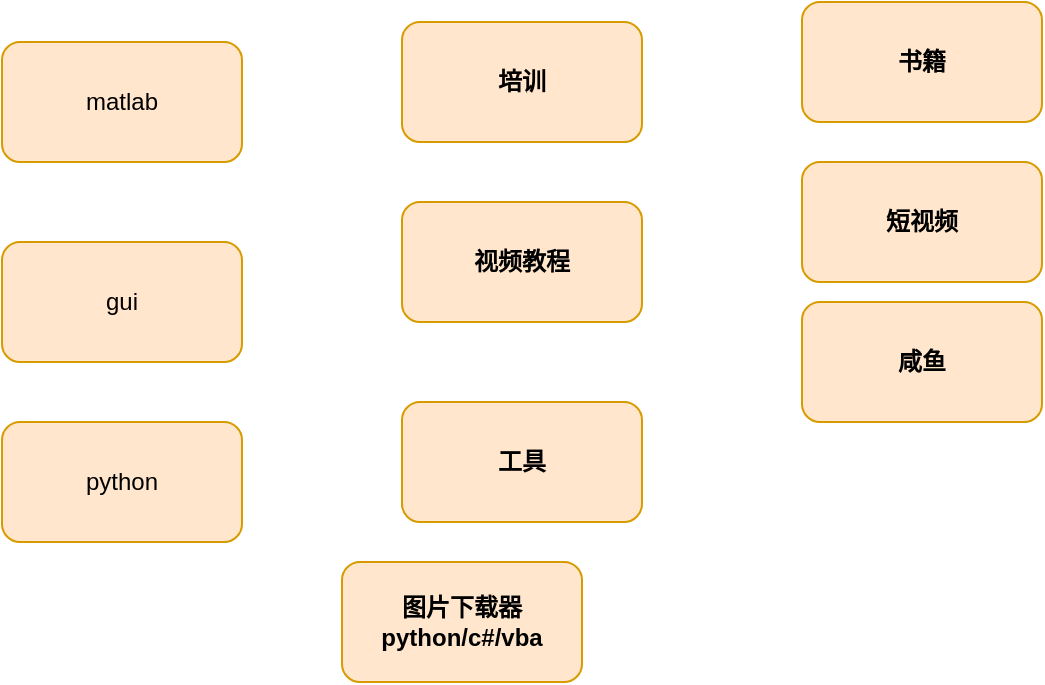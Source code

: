 <mxfile version="12.1.2" type="github" pages="1">
  <diagram id="v0aDKgJK21_tez0SBdlP" name="Page-1">
    <mxGraphModel dx="1302" dy="847" grid="1" gridSize="10" guides="1" tooltips="1" connect="1" arrows="1" fold="1" page="1" pageScale="1" pageWidth="827" pageHeight="1169" math="0" shadow="0">
      <root>
        <mxCell id="0"/>
        <mxCell id="1" parent="0"/>
        <mxCell id="4lSk_yB9vL9-ZRo8prOx-1" value="matlab" style="rounded=1;whiteSpace=wrap;html=1;fillColor=#ffe6cc;strokeColor=#d79b00;" vertex="1" parent="1">
          <mxGeometry x="90" y="220" width="120" height="60" as="geometry"/>
        </mxCell>
        <mxCell id="4lSk_yB9vL9-ZRo8prOx-2" value="gui" style="rounded=1;whiteSpace=wrap;html=1;fillColor=#ffe6cc;strokeColor=#d79b00;" vertex="1" parent="1">
          <mxGeometry x="90" y="320" width="120" height="60" as="geometry"/>
        </mxCell>
        <mxCell id="4lSk_yB9vL9-ZRo8prOx-3" value="培训" style="rounded=1;whiteSpace=wrap;html=1;fillColor=#ffe6cc;strokeColor=#d79b00;fontStyle=1" vertex="1" parent="1">
          <mxGeometry x="290" y="210" width="120" height="60" as="geometry"/>
        </mxCell>
        <mxCell id="4lSk_yB9vL9-ZRo8prOx-4" value="视频教程" style="rounded=1;whiteSpace=wrap;html=1;fillColor=#ffe6cc;strokeColor=#d79b00;fontStyle=1" vertex="1" parent="1">
          <mxGeometry x="290" y="300" width="120" height="60" as="geometry"/>
        </mxCell>
        <mxCell id="4lSk_yB9vL9-ZRo8prOx-6" value="书籍" style="rounded=1;whiteSpace=wrap;html=1;fillColor=#ffe6cc;strokeColor=#d79b00;fontStyle=1" vertex="1" parent="1">
          <mxGeometry x="490" y="200" width="120" height="60" as="geometry"/>
        </mxCell>
        <mxCell id="4lSk_yB9vL9-ZRo8prOx-7" value="短视频" style="rounded=1;whiteSpace=wrap;html=1;fillColor=#ffe6cc;strokeColor=#d79b00;fontStyle=1" vertex="1" parent="1">
          <mxGeometry x="490" y="280" width="120" height="60" as="geometry"/>
        </mxCell>
        <mxCell id="4lSk_yB9vL9-ZRo8prOx-8" value="咸鱼" style="rounded=1;whiteSpace=wrap;html=1;fillColor=#ffe6cc;strokeColor=#d79b00;fontStyle=1" vertex="1" parent="1">
          <mxGeometry x="490" y="350" width="120" height="60" as="geometry"/>
        </mxCell>
        <mxCell id="4lSk_yB9vL9-ZRo8prOx-9" value="工具" style="rounded=1;whiteSpace=wrap;html=1;fillColor=#ffe6cc;strokeColor=#d79b00;fontStyle=1" vertex="1" parent="1">
          <mxGeometry x="290" y="400" width="120" height="60" as="geometry"/>
        </mxCell>
        <mxCell id="4lSk_yB9vL9-ZRo8prOx-11" value="图片下载器&lt;br&gt;python/c#/vba" style="rounded=1;whiteSpace=wrap;html=1;fillColor=#ffe6cc;strokeColor=#d79b00;fontStyle=1" vertex="1" parent="1">
          <mxGeometry x="260" y="480" width="120" height="60" as="geometry"/>
        </mxCell>
        <mxCell id="4lSk_yB9vL9-ZRo8prOx-12" value="python" style="rounded=1;whiteSpace=wrap;html=1;fillColor=#ffe6cc;strokeColor=#d79b00;" vertex="1" parent="1">
          <mxGeometry x="90" y="410" width="120" height="60" as="geometry"/>
        </mxCell>
      </root>
    </mxGraphModel>
  </diagram>
</mxfile>
